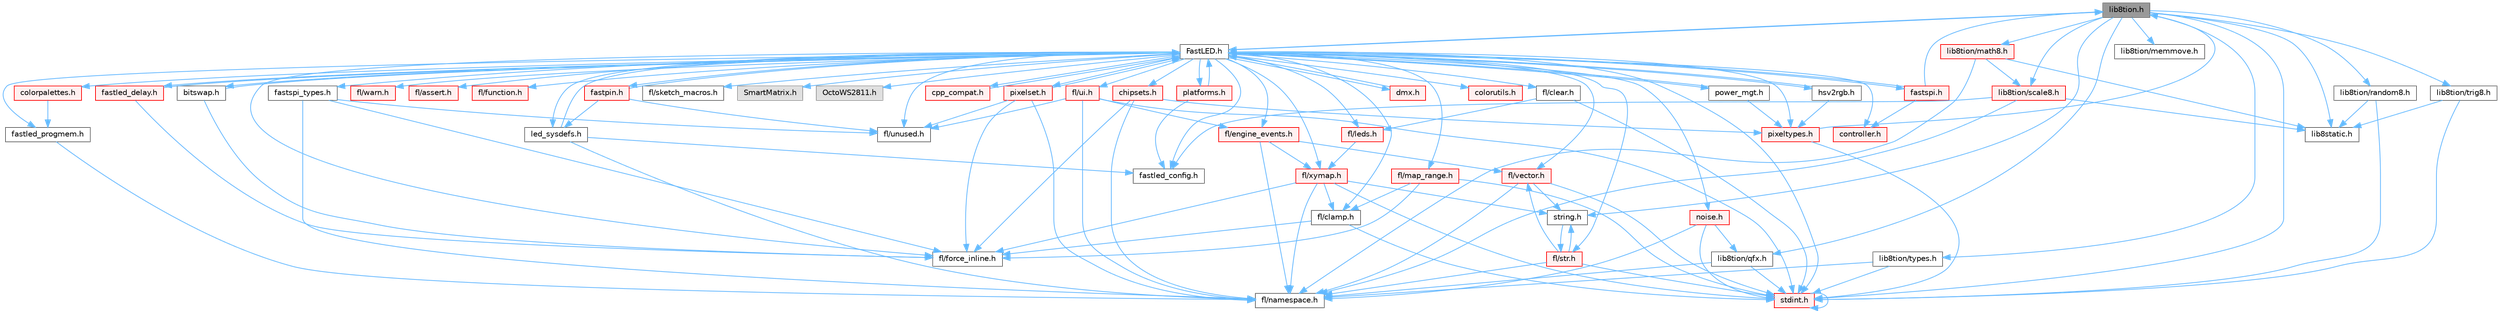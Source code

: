 digraph "lib8tion.h"
{
 // INTERACTIVE_SVG=YES
 // LATEX_PDF_SIZE
  bgcolor="transparent";
  edge [fontname=Helvetica,fontsize=10,labelfontname=Helvetica,labelfontsize=10];
  node [fontname=Helvetica,fontsize=10,shape=box,height=0.2,width=0.4];
  Node1 [id="Node000001",label="lib8tion.h",height=0.2,width=0.4,color="gray40", fillcolor="grey60", style="filled", fontcolor="black",tooltip="Fast, efficient 8-bit math functions specifically designed for high-performance LED programming."];
  Node1 -> Node2 [id="edge1_Node000001_Node000002",color="steelblue1",style="solid",tooltip=" "];
  Node2 [id="Node000002",label="FastLED.h",height=0.2,width=0.4,color="grey40", fillcolor="white", style="filled",URL="$db/d97/_fast_l_e_d_8h.html",tooltip="central include file for FastLED, defines the CFastLED class/object"];
  Node2 -> Node3 [id="edge2_Node000002_Node000003",color="steelblue1",style="solid",tooltip=" "];
  Node3 [id="Node000003",label="stdint.h",height=0.2,width=0.4,color="red", fillcolor="#FFF0F0", style="filled",URL="$df/dd8/stdint_8h.html",tooltip=" "];
  Node3 -> Node3 [id="edge3_Node000003_Node000003",color="steelblue1",style="solid",tooltip=" "];
  Node2 -> Node5 [id="edge4_Node000002_Node000005",color="steelblue1",style="solid",tooltip=" "];
  Node5 [id="Node000005",label="SmartMatrix.h",height=0.2,width=0.4,color="grey60", fillcolor="#E0E0E0", style="filled",tooltip=" "];
  Node2 -> Node6 [id="edge5_Node000002_Node000006",color="steelblue1",style="solid",tooltip=" "];
  Node6 [id="Node000006",label="OctoWS2811.h",height=0.2,width=0.4,color="grey60", fillcolor="#E0E0E0", style="filled",tooltip=" "];
  Node2 -> Node7 [id="edge6_Node000002_Node000007",color="steelblue1",style="solid",tooltip=" "];
  Node7 [id="Node000007",label="fl/force_inline.h",height=0.2,width=0.4,color="grey40", fillcolor="white", style="filled",URL="$d4/d64/force__inline_8h.html",tooltip=" "];
  Node2 -> Node8 [id="edge7_Node000002_Node000008",color="steelblue1",style="solid",tooltip=" "];
  Node8 [id="Node000008",label="cpp_compat.h",height=0.2,width=0.4,color="red", fillcolor="#FFF0F0", style="filled",URL="$d9/d13/cpp__compat_8h.html",tooltip="Compatibility functions based on C++ version."];
  Node8 -> Node2 [id="edge8_Node000008_Node000002",color="steelblue1",style="solid",tooltip=" "];
  Node2 -> Node10 [id="edge9_Node000002_Node000010",color="steelblue1",style="solid",tooltip=" "];
  Node10 [id="Node000010",label="fastled_config.h",height=0.2,width=0.4,color="grey40", fillcolor="white", style="filled",URL="$d5/d11/fastled__config_8h.html",tooltip="Contains definitions that can be used to configure FastLED at compile time."];
  Node2 -> Node11 [id="edge10_Node000002_Node000011",color="steelblue1",style="solid",tooltip=" "];
  Node11 [id="Node000011",label="led_sysdefs.h",height=0.2,width=0.4,color="grey40", fillcolor="white", style="filled",URL="$d9/d3e/led__sysdefs_8h.html",tooltip="Determines which platform system definitions to include."];
  Node11 -> Node2 [id="edge11_Node000011_Node000002",color="steelblue1",style="solid",tooltip=" "];
  Node11 -> Node10 [id="edge12_Node000011_Node000010",color="steelblue1",style="solid",tooltip=" "];
  Node11 -> Node12 [id="edge13_Node000011_Node000012",color="steelblue1",style="solid",tooltip=" "];
  Node12 [id="Node000012",label="fl/namespace.h",height=0.2,width=0.4,color="grey40", fillcolor="white", style="filled",URL="$df/d2a/namespace_8h.html",tooltip="Implements the FastLED namespace macros."];
  Node2 -> Node13 [id="edge14_Node000002_Node000013",color="steelblue1",style="solid",tooltip=" "];
  Node13 [id="Node000013",label="fastled_delay.h",height=0.2,width=0.4,color="red", fillcolor="#FFF0F0", style="filled",URL="$d0/da8/fastled__delay_8h.html",tooltip="Utility functions and classes for managing delay cycles."];
  Node13 -> Node2 [id="edge15_Node000013_Node000002",color="steelblue1",style="solid",tooltip=" "];
  Node13 -> Node7 [id="edge16_Node000013_Node000007",color="steelblue1",style="solid",tooltip=" "];
  Node2 -> Node15 [id="edge17_Node000002_Node000015",color="steelblue1",style="solid",tooltip=" "];
  Node15 [id="Node000015",label="bitswap.h",height=0.2,width=0.4,color="grey40", fillcolor="white", style="filled",URL="$de/ded/bitswap_8h.html",tooltip="Functions for doing a rotation of bits/bytes used by parallel output."];
  Node15 -> Node2 [id="edge18_Node000015_Node000002",color="steelblue1",style="solid",tooltip=" "];
  Node15 -> Node7 [id="edge19_Node000015_Node000007",color="steelblue1",style="solid",tooltip=" "];
  Node2 -> Node16 [id="edge20_Node000002_Node000016",color="steelblue1",style="solid",tooltip=" "];
  Node16 [id="Node000016",label="controller.h",height=0.2,width=0.4,color="red", fillcolor="#FFF0F0", style="filled",URL="$d2/dd9/controller_8h.html",tooltip="deprecated: base definitions used by led controllers for writing out led data"];
  Node2 -> Node64 [id="edge21_Node000002_Node000064",color="steelblue1",style="solid",tooltip=" "];
  Node64 [id="Node000064",label="fastpin.h",height=0.2,width=0.4,color="red", fillcolor="#FFF0F0", style="filled",URL="$db/d65/fastpin_8h.html",tooltip="Class base definitions for defining fast pin access."];
  Node64 -> Node2 [id="edge22_Node000064_Node000002",color="steelblue1",style="solid",tooltip=" "];
  Node64 -> Node11 [id="edge23_Node000064_Node000011",color="steelblue1",style="solid",tooltip=" "];
  Node64 -> Node39 [id="edge24_Node000064_Node000039",color="steelblue1",style="solid",tooltip=" "];
  Node39 [id="Node000039",label="fl/unused.h",height=0.2,width=0.4,color="grey40", fillcolor="white", style="filled",URL="$d8/d4b/unused_8h.html",tooltip=" "];
  Node2 -> Node65 [id="edge25_Node000002_Node000065",color="steelblue1",style="solid",tooltip=" "];
  Node65 [id="Node000065",label="fastspi_types.h",height=0.2,width=0.4,color="grey40", fillcolor="white", style="filled",URL="$d2/ddb/fastspi__types_8h.html",tooltip="Data types and constants used by SPI interfaces."];
  Node65 -> Node7 [id="edge26_Node000065_Node000007",color="steelblue1",style="solid",tooltip=" "];
  Node65 -> Node12 [id="edge27_Node000065_Node000012",color="steelblue1",style="solid",tooltip=" "];
  Node65 -> Node39 [id="edge28_Node000065_Node000039",color="steelblue1",style="solid",tooltip=" "];
  Node2 -> Node66 [id="edge29_Node000002_Node000066",color="steelblue1",style="solid",tooltip=" "];
  Node66 [id="Node000066",label="dmx.h",height=0.2,width=0.4,color="red", fillcolor="#FFF0F0", style="filled",URL="$d3/de1/dmx_8h.html",tooltip="Defines the DMX512-based LED controllers."];
  Node66 -> Node2 [id="edge30_Node000066_Node000002",color="steelblue1",style="solid",tooltip=" "];
  Node2 -> Node69 [id="edge31_Node000002_Node000069",color="steelblue1",style="solid",tooltip=" "];
  Node69 [id="Node000069",label="platforms.h",height=0.2,width=0.4,color="red", fillcolor="#FFF0F0", style="filled",URL="$da/dc9/platforms_8h.html",tooltip="Determines which platforms headers to include."];
  Node69 -> Node2 [id="edge32_Node000069_Node000002",color="steelblue1",style="solid",tooltip=" "];
  Node69 -> Node10 [id="edge33_Node000069_Node000010",color="steelblue1",style="solid",tooltip=" "];
  Node2 -> Node71 [id="edge34_Node000002_Node000071",color="steelblue1",style="solid",tooltip=" "];
  Node71 [id="Node000071",label="fastled_progmem.h",height=0.2,width=0.4,color="grey40", fillcolor="white", style="filled",URL="$df/dab/fastled__progmem_8h.html",tooltip="Wrapper definitions to allow seamless use of PROGMEM in environments that have it."];
  Node71 -> Node12 [id="edge35_Node000071_Node000012",color="steelblue1",style="solid",tooltip=" "];
  Node2 -> Node1 [id="edge36_Node000002_Node000001",color="steelblue1",style="solid",tooltip=" "];
  Node2 -> Node18 [id="edge37_Node000002_Node000018",color="steelblue1",style="solid",tooltip=" "];
  Node18 [id="Node000018",label="pixeltypes.h",height=0.2,width=0.4,color="red", fillcolor="#FFF0F0", style="filled",URL="$d2/dba/pixeltypes_8h.html",tooltip="Includes defintions for RGB and HSV pixels."];
  Node18 -> Node3 [id="edge38_Node000018_Node000003",color="steelblue1",style="solid",tooltip=" "];
  Node18 -> Node1 [id="edge39_Node000018_Node000001",color="steelblue1",style="solid",tooltip=" "];
  Node2 -> Node72 [id="edge40_Node000002_Node000072",color="steelblue1",style="solid",tooltip=" "];
  Node72 [id="Node000072",label="hsv2rgb.h",height=0.2,width=0.4,color="grey40", fillcolor="white", style="filled",URL="$de/d9a/hsv2rgb_8h.html",tooltip="Functions to convert from the HSV colorspace to the RGB colorspace."];
  Node72 -> Node2 [id="edge41_Node000072_Node000002",color="steelblue1",style="solid",tooltip=" "];
  Node72 -> Node18 [id="edge42_Node000072_Node000018",color="steelblue1",style="solid",tooltip=" "];
  Node2 -> Node73 [id="edge43_Node000002_Node000073",color="steelblue1",style="solid",tooltip=" "];
  Node73 [id="Node000073",label="colorutils.h",height=0.2,width=0.4,color="red", fillcolor="#FFF0F0", style="filled",URL="$d1/dfb/colorutils_8h.html",tooltip=" "];
  Node2 -> Node79 [id="edge44_Node000002_Node000079",color="steelblue1",style="solid",tooltip=" "];
  Node79 [id="Node000079",label="pixelset.h",height=0.2,width=0.4,color="red", fillcolor="#FFF0F0", style="filled",URL="$d4/d46/pixelset_8h.html",tooltip="Declares classes for managing logical groups of LEDs."];
  Node79 -> Node7 [id="edge45_Node000079_Node000007",color="steelblue1",style="solid",tooltip=" "];
  Node79 -> Node12 [id="edge46_Node000079_Node000012",color="steelblue1",style="solid",tooltip=" "];
  Node79 -> Node39 [id="edge47_Node000079_Node000039",color="steelblue1",style="solid",tooltip=" "];
  Node79 -> Node2 [id="edge48_Node000079_Node000002",color="steelblue1",style="solid",tooltip=" "];
  Node2 -> Node80 [id="edge49_Node000002_Node000080",color="steelblue1",style="solid",tooltip=" "];
  Node80 [id="Node000080",label="colorpalettes.h",height=0.2,width=0.4,color="red", fillcolor="#FFF0F0", style="filled",URL="$dc/dcc/colorpalettes_8h.html",tooltip="Declarations for the predefined color palettes supplied by FastLED."];
  Node80 -> Node71 [id="edge50_Node000080_Node000071",color="steelblue1",style="solid",tooltip=" "];
  Node2 -> Node81 [id="edge51_Node000002_Node000081",color="steelblue1",style="solid",tooltip=" "];
  Node81 [id="Node000081",label="noise.h",height=0.2,width=0.4,color="red", fillcolor="#FFF0F0", style="filled",URL="$d1/d31/noise_8h.html",tooltip="Functions to generate and fill arrays with noise."];
  Node81 -> Node3 [id="edge52_Node000081_Node000003",color="steelblue1",style="solid",tooltip=" "];
  Node81 -> Node12 [id="edge53_Node000081_Node000012",color="steelblue1",style="solid",tooltip=" "];
  Node81 -> Node82 [id="edge54_Node000081_Node000082",color="steelblue1",style="solid",tooltip=" "];
  Node82 [id="Node000082",label="lib8tion/qfx.h",height=0.2,width=0.4,color="grey40", fillcolor="white", style="filled",URL="$d2/d19/qfx_8h.html",tooltip=" "];
  Node82 -> Node3 [id="edge55_Node000082_Node000003",color="steelblue1",style="solid",tooltip=" "];
  Node82 -> Node12 [id="edge56_Node000082_Node000012",color="steelblue1",style="solid",tooltip=" "];
  Node2 -> Node83 [id="edge57_Node000002_Node000083",color="steelblue1",style="solid",tooltip=" "];
  Node83 [id="Node000083",label="power_mgt.h",height=0.2,width=0.4,color="grey40", fillcolor="white", style="filled",URL="$dc/d5b/power__mgt_8h.html",tooltip="Functions to limit the power used by FastLED."];
  Node83 -> Node2 [id="edge58_Node000083_Node000002",color="steelblue1",style="solid",tooltip=" "];
  Node83 -> Node18 [id="edge59_Node000083_Node000018",color="steelblue1",style="solid",tooltip=" "];
  Node2 -> Node84 [id="edge60_Node000002_Node000084",color="steelblue1",style="solid",tooltip=" "];
  Node84 [id="Node000084",label="fastspi.h",height=0.2,width=0.4,color="red", fillcolor="#FFF0F0", style="filled",URL="$d6/ddc/fastspi_8h.html",tooltip="Serial peripheral interface (SPI) definitions per platform."];
  Node84 -> Node2 [id="edge61_Node000084_Node000002",color="steelblue1",style="solid",tooltip=" "];
  Node84 -> Node16 [id="edge62_Node000084_Node000016",color="steelblue1",style="solid",tooltip=" "];
  Node84 -> Node1 [id="edge63_Node000084_Node000001",color="steelblue1",style="solid",tooltip=" "];
  Node2 -> Node86 [id="edge64_Node000002_Node000086",color="steelblue1",style="solid",tooltip=" "];
  Node86 [id="Node000086",label="chipsets.h",height=0.2,width=0.4,color="red", fillcolor="#FFF0F0", style="filled",URL="$db/d66/chipsets_8h.html",tooltip="Contains the bulk of the definitions for the various LED chipsets supported."];
  Node86 -> Node18 [id="edge65_Node000086_Node000018",color="steelblue1",style="solid",tooltip=" "];
  Node86 -> Node7 [id="edge66_Node000086_Node000007",color="steelblue1",style="solid",tooltip=" "];
  Node86 -> Node12 [id="edge67_Node000086_Node000012",color="steelblue1",style="solid",tooltip=" "];
  Node2 -> Node53 [id="edge68_Node000002_Node000053",color="steelblue1",style="solid",tooltip=" "];
  Node53 [id="Node000053",label="fl/engine_events.h",height=0.2,width=0.4,color="red", fillcolor="#FFF0F0", style="filled",URL="$db/dc0/engine__events_8h.html",tooltip=" "];
  Node53 -> Node12 [id="edge69_Node000053_Node000012",color="steelblue1",style="solid",tooltip=" "];
  Node53 -> Node41 [id="edge70_Node000053_Node000041",color="steelblue1",style="solid",tooltip=" "];
  Node41 [id="Node000041",label="fl/vector.h",height=0.2,width=0.4,color="red", fillcolor="#FFF0F0", style="filled",URL="$d6/d68/vector_8h.html",tooltip=" "];
  Node41 -> Node3 [id="edge71_Node000041_Node000003",color="steelblue1",style="solid",tooltip=" "];
  Node41 -> Node28 [id="edge72_Node000041_Node000028",color="steelblue1",style="solid",tooltip=" "];
  Node28 [id="Node000028",label="string.h",height=0.2,width=0.4,color="grey40", fillcolor="white", style="filled",URL="$da/d66/string_8h.html",tooltip=" "];
  Node28 -> Node27 [id="edge73_Node000028_Node000027",color="steelblue1",style="solid",tooltip=" "];
  Node27 [id="Node000027",label="fl/str.h",height=0.2,width=0.4,color="red", fillcolor="#FFF0F0", style="filled",URL="$d1/d93/str_8h.html",tooltip=" "];
  Node27 -> Node3 [id="edge74_Node000027_Node000003",color="steelblue1",style="solid",tooltip=" "];
  Node27 -> Node28 [id="edge75_Node000027_Node000028",color="steelblue1",style="solid",tooltip=" "];
  Node27 -> Node12 [id="edge76_Node000027_Node000012",color="steelblue1",style="solid",tooltip=" "];
  Node27 -> Node41 [id="edge77_Node000027_Node000041",color="steelblue1",style="solid",tooltip=" "];
  Node41 -> Node12 [id="edge78_Node000041_Node000012",color="steelblue1",style="solid",tooltip=" "];
  Node53 -> Node61 [id="edge79_Node000053_Node000061",color="steelblue1",style="solid",tooltip=" "];
  Node61 [id="Node000061",label="fl/xymap.h",height=0.2,width=0.4,color="red", fillcolor="#FFF0F0", style="filled",URL="$da/d61/xymap_8h.html",tooltip=" "];
  Node61 -> Node3 [id="edge80_Node000061_Node000003",color="steelblue1",style="solid",tooltip=" "];
  Node61 -> Node28 [id="edge81_Node000061_Node000028",color="steelblue1",style="solid",tooltip=" "];
  Node61 -> Node31 [id="edge82_Node000061_Node000031",color="steelblue1",style="solid",tooltip=" "];
  Node31 [id="Node000031",label="fl/clamp.h",height=0.2,width=0.4,color="grey40", fillcolor="white", style="filled",URL="$d6/dd3/clamp_8h.html",tooltip=" "];
  Node31 -> Node3 [id="edge83_Node000031_Node000003",color="steelblue1",style="solid",tooltip=" "];
  Node31 -> Node7 [id="edge84_Node000031_Node000007",color="steelblue1",style="solid",tooltip=" "];
  Node61 -> Node7 [id="edge85_Node000061_Node000007",color="steelblue1",style="solid",tooltip=" "];
  Node61 -> Node12 [id="edge86_Node000061_Node000012",color="steelblue1",style="solid",tooltip=" "];
  Node2 -> Node87 [id="edge87_Node000002_Node000087",color="steelblue1",style="solid",tooltip=" "];
  Node87 [id="Node000087",label="fl/leds.h",height=0.2,width=0.4,color="red", fillcolor="#FFF0F0", style="filled",URL="$da/d78/leds_8h.html",tooltip=" "];
  Node87 -> Node61 [id="edge88_Node000087_Node000061",color="steelblue1",style="solid",tooltip=" "];
  Node2 -> Node27 [id="edge89_Node000002_Node000027",color="steelblue1",style="solid",tooltip=" "];
  Node2 -> Node61 [id="edge90_Node000002_Node000061",color="steelblue1",style="solid",tooltip=" "];
  Node2 -> Node31 [id="edge91_Node000002_Node000031",color="steelblue1",style="solid",tooltip=" "];
  Node2 -> Node32 [id="edge92_Node000002_Node000032",color="steelblue1",style="solid",tooltip=" "];
  Node32 [id="Node000032",label="fl/map_range.h",height=0.2,width=0.4,color="red", fillcolor="#FFF0F0", style="filled",URL="$d1/d47/map__range_8h.html",tooltip=" "];
  Node32 -> Node3 [id="edge93_Node000032_Node000003",color="steelblue1",style="solid",tooltip=" "];
  Node32 -> Node31 [id="edge94_Node000032_Node000031",color="steelblue1",style="solid",tooltip=" "];
  Node32 -> Node7 [id="edge95_Node000032_Node000007",color="steelblue1",style="solid",tooltip=" "];
  Node2 -> Node88 [id="edge96_Node000002_Node000088",color="steelblue1",style="solid",tooltip=" "];
  Node88 [id="Node000088",label="fl/warn.h",height=0.2,width=0.4,color="red", fillcolor="#FFF0F0", style="filled",URL="$de/d77/warn_8h.html",tooltip=" "];
  Node2 -> Node57 [id="edge97_Node000002_Node000057",color="steelblue1",style="solid",tooltip=" "];
  Node57 [id="Node000057",label="fl/assert.h",height=0.2,width=0.4,color="red", fillcolor="#FFF0F0", style="filled",URL="$dc/da7/assert_8h.html",tooltip=" "];
  Node2 -> Node39 [id="edge98_Node000002_Node000039",color="steelblue1",style="solid",tooltip=" "];
  Node2 -> Node41 [id="edge99_Node000002_Node000041",color="steelblue1",style="solid",tooltip=" "];
  Node2 -> Node91 [id="edge100_Node000002_Node000091",color="steelblue1",style="solid",tooltip=" "];
  Node91 [id="Node000091",label="fl/function.h",height=0.2,width=0.4,color="red", fillcolor="#FFF0F0", style="filled",URL="$dd/d67/function_8h.html",tooltip=" "];
  Node2 -> Node92 [id="edge101_Node000002_Node000092",color="steelblue1",style="solid",tooltip=" "];
  Node92 [id="Node000092",label="fl/clear.h",height=0.2,width=0.4,color="grey40", fillcolor="white", style="filled",URL="$df/db0/clear_8h.html",tooltip=" "];
  Node92 -> Node87 [id="edge102_Node000092_Node000087",color="steelblue1",style="solid",tooltip=" "];
  Node92 -> Node3 [id="edge103_Node000092_Node000003",color="steelblue1",style="solid",tooltip=" "];
  Node2 -> Node93 [id="edge104_Node000002_Node000093",color="steelblue1",style="solid",tooltip=" "];
  Node93 [id="Node000093",label="fl/ui.h",height=0.2,width=0.4,color="red", fillcolor="#FFF0F0", style="filled",URL="$d9/d3b/ui_8h.html",tooltip=" "];
  Node93 -> Node3 [id="edge105_Node000093_Node000003",color="steelblue1",style="solid",tooltip=" "];
  Node93 -> Node53 [id="edge106_Node000093_Node000053",color="steelblue1",style="solid",tooltip=" "];
  Node93 -> Node12 [id="edge107_Node000093_Node000012",color="steelblue1",style="solid",tooltip=" "];
  Node93 -> Node39 [id="edge108_Node000093_Node000039",color="steelblue1",style="solid",tooltip=" "];
  Node2 -> Node102 [id="edge109_Node000002_Node000102",color="steelblue1",style="solid",tooltip=" "];
  Node102 [id="Node000102",label="fl/sketch_macros.h",height=0.2,width=0.4,color="grey40", fillcolor="white", style="filled",URL="$d1/dbc/sketch__macros_8h.html",tooltip=" "];
  Node1 -> Node24 [id="edge110_Node000001_Node000024",color="steelblue1",style="solid",tooltip=" "];
  Node24 [id="Node000024",label="lib8tion/types.h",height=0.2,width=0.4,color="grey40", fillcolor="white", style="filled",URL="$d9/ddf/lib8tion_2types_8h.html",tooltip="Defines fractional types used for lib8tion functions."];
  Node24 -> Node3 [id="edge111_Node000024_Node000003",color="steelblue1",style="solid",tooltip=" "];
  Node24 -> Node12 [id="edge112_Node000024_Node000012",color="steelblue1",style="solid",tooltip=" "];
  Node1 -> Node3 [id="edge113_Node000001_Node000003",color="steelblue1",style="solid",tooltip=" "];
  Node1 -> Node46 [id="edge114_Node000001_Node000046",color="steelblue1",style="solid",tooltip=" "];
  Node46 [id="Node000046",label="lib8static.h",height=0.2,width=0.4,color="grey40", fillcolor="white", style="filled",URL="$d4/d7a/lib8static_8h.html",tooltip="Defines static inlining macros for lib8tion functions."];
  Node1 -> Node82 [id="edge115_Node000001_Node000082",color="steelblue1",style="solid",tooltip=" "];
  Node1 -> Node78 [id="edge116_Node000001_Node000078",color="steelblue1",style="solid",tooltip=" "];
  Node78 [id="Node000078",label="lib8tion/memmove.h",height=0.2,width=0.4,color="grey40", fillcolor="white", style="filled",URL="$d9/d72/memmove_8h.html",tooltip=" "];
  Node1 -> Node28 [id="edge117_Node000001_Node000028",color="steelblue1",style="solid",tooltip=" "];
  Node1 -> Node103 [id="edge118_Node000001_Node000103",color="steelblue1",style="solid",tooltip=" "];
  Node103 [id="Node000103",label="lib8tion/math8.h",height=0.2,width=0.4,color="red", fillcolor="#FFF0F0", style="filled",URL="$d5/dd1/math8_8h.html",tooltip="Fast, efficient 8-bit math functions specifically designed for high-performance LED programming."];
  Node103 -> Node49 [id="edge119_Node000103_Node000049",color="steelblue1",style="solid",tooltip=" "];
  Node49 [id="Node000049",label="lib8tion/scale8.h",height=0.2,width=0.4,color="red", fillcolor="#FFF0F0", style="filled",URL="$db/d91/scale8_8h.html",tooltip="Fast, efficient 8-bit scaling functions specifically designed for high-performance LED programming."];
  Node49 -> Node46 [id="edge120_Node000049_Node000046",color="steelblue1",style="solid",tooltip=" "];
  Node49 -> Node12 [id="edge121_Node000049_Node000012",color="steelblue1",style="solid",tooltip=" "];
  Node49 -> Node10 [id="edge122_Node000049_Node000010",color="steelblue1",style="solid",tooltip=" "];
  Node103 -> Node46 [id="edge123_Node000103_Node000046",color="steelblue1",style="solid",tooltip=" "];
  Node103 -> Node12 [id="edge124_Node000103_Node000012",color="steelblue1",style="solid",tooltip=" "];
  Node1 -> Node49 [id="edge125_Node000001_Node000049",color="steelblue1",style="solid",tooltip=" "];
  Node1 -> Node104 [id="edge126_Node000001_Node000104",color="steelblue1",style="solid",tooltip=" "];
  Node104 [id="Node000104",label="lib8tion/random8.h",height=0.2,width=0.4,color="grey40", fillcolor="white", style="filled",URL="$d9/dfa/random8_8h.html",tooltip="Fast, efficient random number generators specifically designed for high-performance LED programming."];
  Node104 -> Node3 [id="edge127_Node000104_Node000003",color="steelblue1",style="solid",tooltip=" "];
  Node104 -> Node46 [id="edge128_Node000104_Node000046",color="steelblue1",style="solid",tooltip=" "];
  Node1 -> Node105 [id="edge129_Node000001_Node000105",color="steelblue1",style="solid",tooltip=" "];
  Node105 [id="Node000105",label="lib8tion/trig8.h",height=0.2,width=0.4,color="grey40", fillcolor="white", style="filled",URL="$d3/db9/trig8_8h.html",tooltip="Fast, efficient 8-bit trigonometry functions specifically designed for high-performance LED programmi..."];
  Node105 -> Node3 [id="edge130_Node000105_Node000003",color="steelblue1",style="solid",tooltip=" "];
  Node105 -> Node46 [id="edge131_Node000105_Node000046",color="steelblue1",style="solid",tooltip=" "];
}
